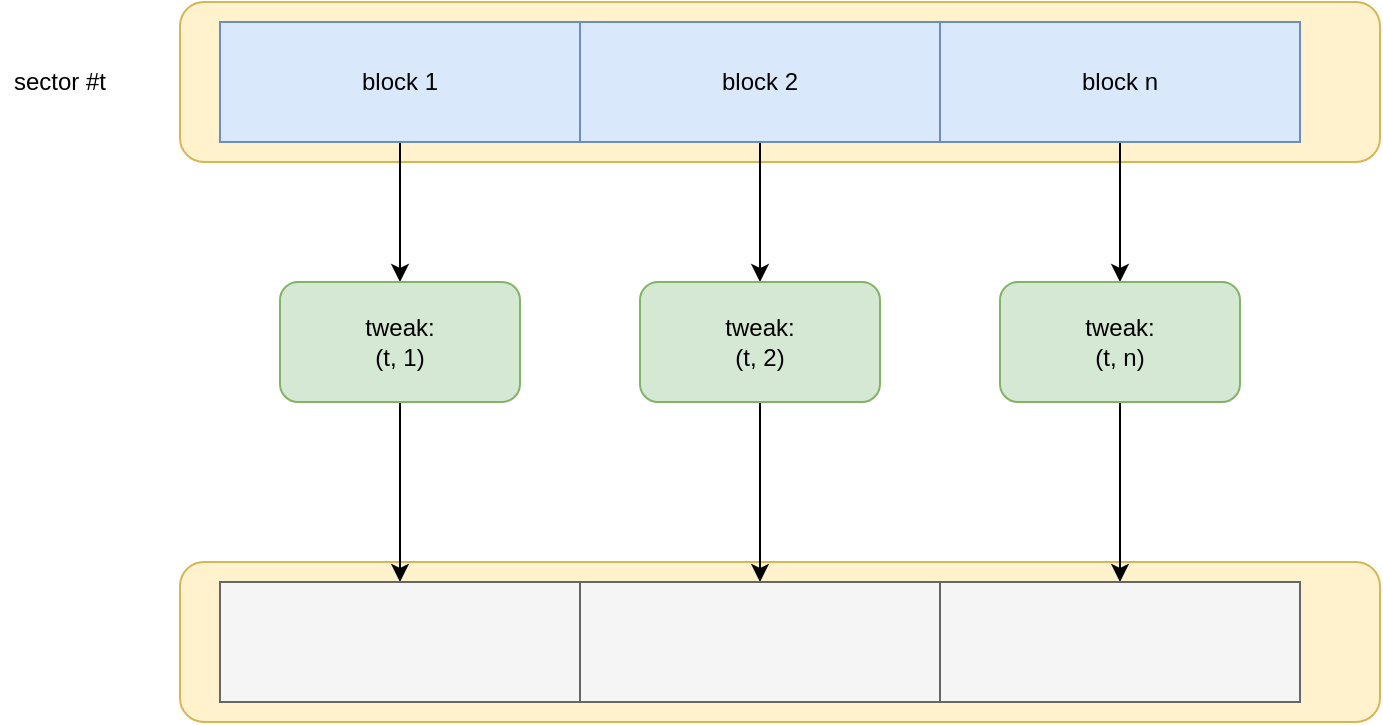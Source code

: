 <mxfile version="24.8.6">
  <diagram name="Page-1" id="j5jk9viE3ZhV9j_c9NHX">
    <mxGraphModel dx="1434" dy="785" grid="1" gridSize="10" guides="1" tooltips="1" connect="1" arrows="1" fold="1" page="1" pageScale="1" pageWidth="850" pageHeight="1100" math="0" shadow="0">
      <root>
        <mxCell id="0" />
        <mxCell id="1" parent="0" />
        <mxCell id="FtjuvxLg4XkR8zvx-HtB-15" value="" style="rounded=1;whiteSpace=wrap;html=1;fillColor=#fff2cc;strokeColor=#d6b656;" vertex="1" parent="1">
          <mxGeometry x="120" y="520" width="600" height="80" as="geometry" />
        </mxCell>
        <mxCell id="FtjuvxLg4XkR8zvx-HtB-1" value="" style="rounded=1;whiteSpace=wrap;html=1;fillColor=#fff2cc;strokeColor=#d6b656;" vertex="1" parent="1">
          <mxGeometry x="120" y="240" width="600" height="80" as="geometry" />
        </mxCell>
        <mxCell id="FtjuvxLg4XkR8zvx-HtB-10" value="" style="edgeStyle=orthogonalEdgeStyle;rounded=0;orthogonalLoop=1;jettySize=auto;html=1;" edge="1" parent="1" source="FtjuvxLg4XkR8zvx-HtB-2" target="FtjuvxLg4XkR8zvx-HtB-9">
          <mxGeometry relative="1" as="geometry" />
        </mxCell>
        <mxCell id="FtjuvxLg4XkR8zvx-HtB-2" value="block 1" style="rounded=0;whiteSpace=wrap;html=1;fillColor=#dae8fc;strokeColor=#6c8ebf;" vertex="1" parent="1">
          <mxGeometry x="140" y="250" width="180" height="60" as="geometry" />
        </mxCell>
        <mxCell id="FtjuvxLg4XkR8zvx-HtB-13" value="" style="edgeStyle=orthogonalEdgeStyle;rounded=0;orthogonalLoop=1;jettySize=auto;html=1;" edge="1" parent="1" source="FtjuvxLg4XkR8zvx-HtB-7" target="FtjuvxLg4XkR8zvx-HtB-11">
          <mxGeometry relative="1" as="geometry" />
        </mxCell>
        <mxCell id="FtjuvxLg4XkR8zvx-HtB-7" value="block 2" style="rounded=0;whiteSpace=wrap;html=1;fillColor=#dae8fc;strokeColor=#6c8ebf;" vertex="1" parent="1">
          <mxGeometry x="320" y="250" width="180" height="60" as="geometry" />
        </mxCell>
        <mxCell id="FtjuvxLg4XkR8zvx-HtB-14" value="" style="edgeStyle=orthogonalEdgeStyle;rounded=0;orthogonalLoop=1;jettySize=auto;html=1;" edge="1" parent="1" source="FtjuvxLg4XkR8zvx-HtB-8" target="FtjuvxLg4XkR8zvx-HtB-12">
          <mxGeometry relative="1" as="geometry" />
        </mxCell>
        <mxCell id="FtjuvxLg4XkR8zvx-HtB-8" value="block n" style="rounded=0;whiteSpace=wrap;html=1;fillColor=#dae8fc;strokeColor=#6c8ebf;" vertex="1" parent="1">
          <mxGeometry x="500" y="250" width="180" height="60" as="geometry" />
        </mxCell>
        <mxCell id="FtjuvxLg4XkR8zvx-HtB-19" value="" style="edgeStyle=orthogonalEdgeStyle;rounded=0;orthogonalLoop=1;jettySize=auto;html=1;" edge="1" parent="1" source="FtjuvxLg4XkR8zvx-HtB-9" target="FtjuvxLg4XkR8zvx-HtB-16">
          <mxGeometry relative="1" as="geometry" />
        </mxCell>
        <mxCell id="FtjuvxLg4XkR8zvx-HtB-9" value="tweak:&lt;br&gt;(t, 1)" style="rounded=1;whiteSpace=wrap;html=1;fillColor=#d5e8d4;strokeColor=#82b366;" vertex="1" parent="1">
          <mxGeometry x="170" y="380" width="120" height="60" as="geometry" />
        </mxCell>
        <mxCell id="FtjuvxLg4XkR8zvx-HtB-20" value="" style="edgeStyle=orthogonalEdgeStyle;rounded=0;orthogonalLoop=1;jettySize=auto;html=1;" edge="1" parent="1" source="FtjuvxLg4XkR8zvx-HtB-11" target="FtjuvxLg4XkR8zvx-HtB-17">
          <mxGeometry relative="1" as="geometry" />
        </mxCell>
        <mxCell id="FtjuvxLg4XkR8zvx-HtB-11" value="tweak:&lt;br&gt;(t, 2)" style="rounded=1;whiteSpace=wrap;html=1;fillColor=#d5e8d4;strokeColor=#82b366;" vertex="1" parent="1">
          <mxGeometry x="350" y="380" width="120" height="60" as="geometry" />
        </mxCell>
        <mxCell id="FtjuvxLg4XkR8zvx-HtB-21" value="" style="edgeStyle=orthogonalEdgeStyle;rounded=0;orthogonalLoop=1;jettySize=auto;html=1;" edge="1" parent="1" source="FtjuvxLg4XkR8zvx-HtB-12" target="FtjuvxLg4XkR8zvx-HtB-18">
          <mxGeometry relative="1" as="geometry" />
        </mxCell>
        <mxCell id="FtjuvxLg4XkR8zvx-HtB-12" value="tweak:&lt;br&gt;(t, n)" style="rounded=1;whiteSpace=wrap;html=1;fillColor=#d5e8d4;strokeColor=#82b366;" vertex="1" parent="1">
          <mxGeometry x="530" y="380" width="120" height="60" as="geometry" />
        </mxCell>
        <mxCell id="FtjuvxLg4XkR8zvx-HtB-16" value="" style="rounded=0;whiteSpace=wrap;html=1;fillColor=#f5f5f5;fontColor=#333333;strokeColor=#666666;" vertex="1" parent="1">
          <mxGeometry x="140" y="530" width="180" height="60" as="geometry" />
        </mxCell>
        <mxCell id="FtjuvxLg4XkR8zvx-HtB-17" value="" style="rounded=0;whiteSpace=wrap;html=1;fillColor=#f5f5f5;fontColor=#333333;strokeColor=#666666;" vertex="1" parent="1">
          <mxGeometry x="320" y="530" width="180" height="60" as="geometry" />
        </mxCell>
        <mxCell id="FtjuvxLg4XkR8zvx-HtB-18" value="" style="rounded=0;whiteSpace=wrap;html=1;fillColor=#f5f5f5;fontColor=#333333;strokeColor=#666666;" vertex="1" parent="1">
          <mxGeometry x="500" y="530" width="180" height="60" as="geometry" />
        </mxCell>
        <mxCell id="FtjuvxLg4XkR8zvx-HtB-22" value="sector #t" style="text;html=1;align=center;verticalAlign=middle;whiteSpace=wrap;rounded=0;" vertex="1" parent="1">
          <mxGeometry x="30" y="265" width="60" height="30" as="geometry" />
        </mxCell>
      </root>
    </mxGraphModel>
  </diagram>
</mxfile>
